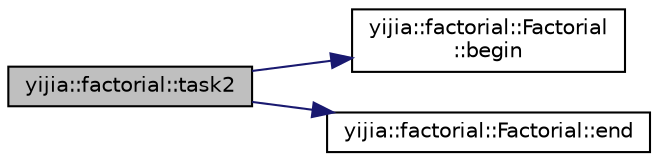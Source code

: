 digraph "yijia::factorial::task2"
{
 // LATEX_PDF_SIZE
  edge [fontname="Helvetica",fontsize="10",labelfontname="Helvetica",labelfontsize="10"];
  node [fontname="Helvetica",fontsize="10",shape=record];
  rankdir="LR";
  Node1 [label="yijia::factorial::task2",height=0.2,width=0.4,color="black", fillcolor="grey75", style="filled", fontcolor="black",tooltip=" "];
  Node1 -> Node2 [color="midnightblue",fontsize="10",style="solid",fontname="Helvetica"];
  Node2 [label="yijia::factorial::Factorial\l::begin",height=0.2,width=0.4,color="black", fillcolor="white", style="filled",URL="$classyijia_1_1factorial_1_1_factorial.html#a564bfc1eee5f801c4e89cd10eae96d52",tooltip="Return iterator to begining."];
  Node1 -> Node3 [color="midnightblue",fontsize="10",style="solid",fontname="Helvetica"];
  Node3 [label="yijia::factorial::Factorial::end",height=0.2,width=0.4,color="black", fillcolor="white", style="filled",URL="$classyijia_1_1factorial_1_1_factorial.html#a96c967f43a054256f6db8b65f26dfdd4",tooltip="Return iterator to end (place after the last element's itarator)."];
}
